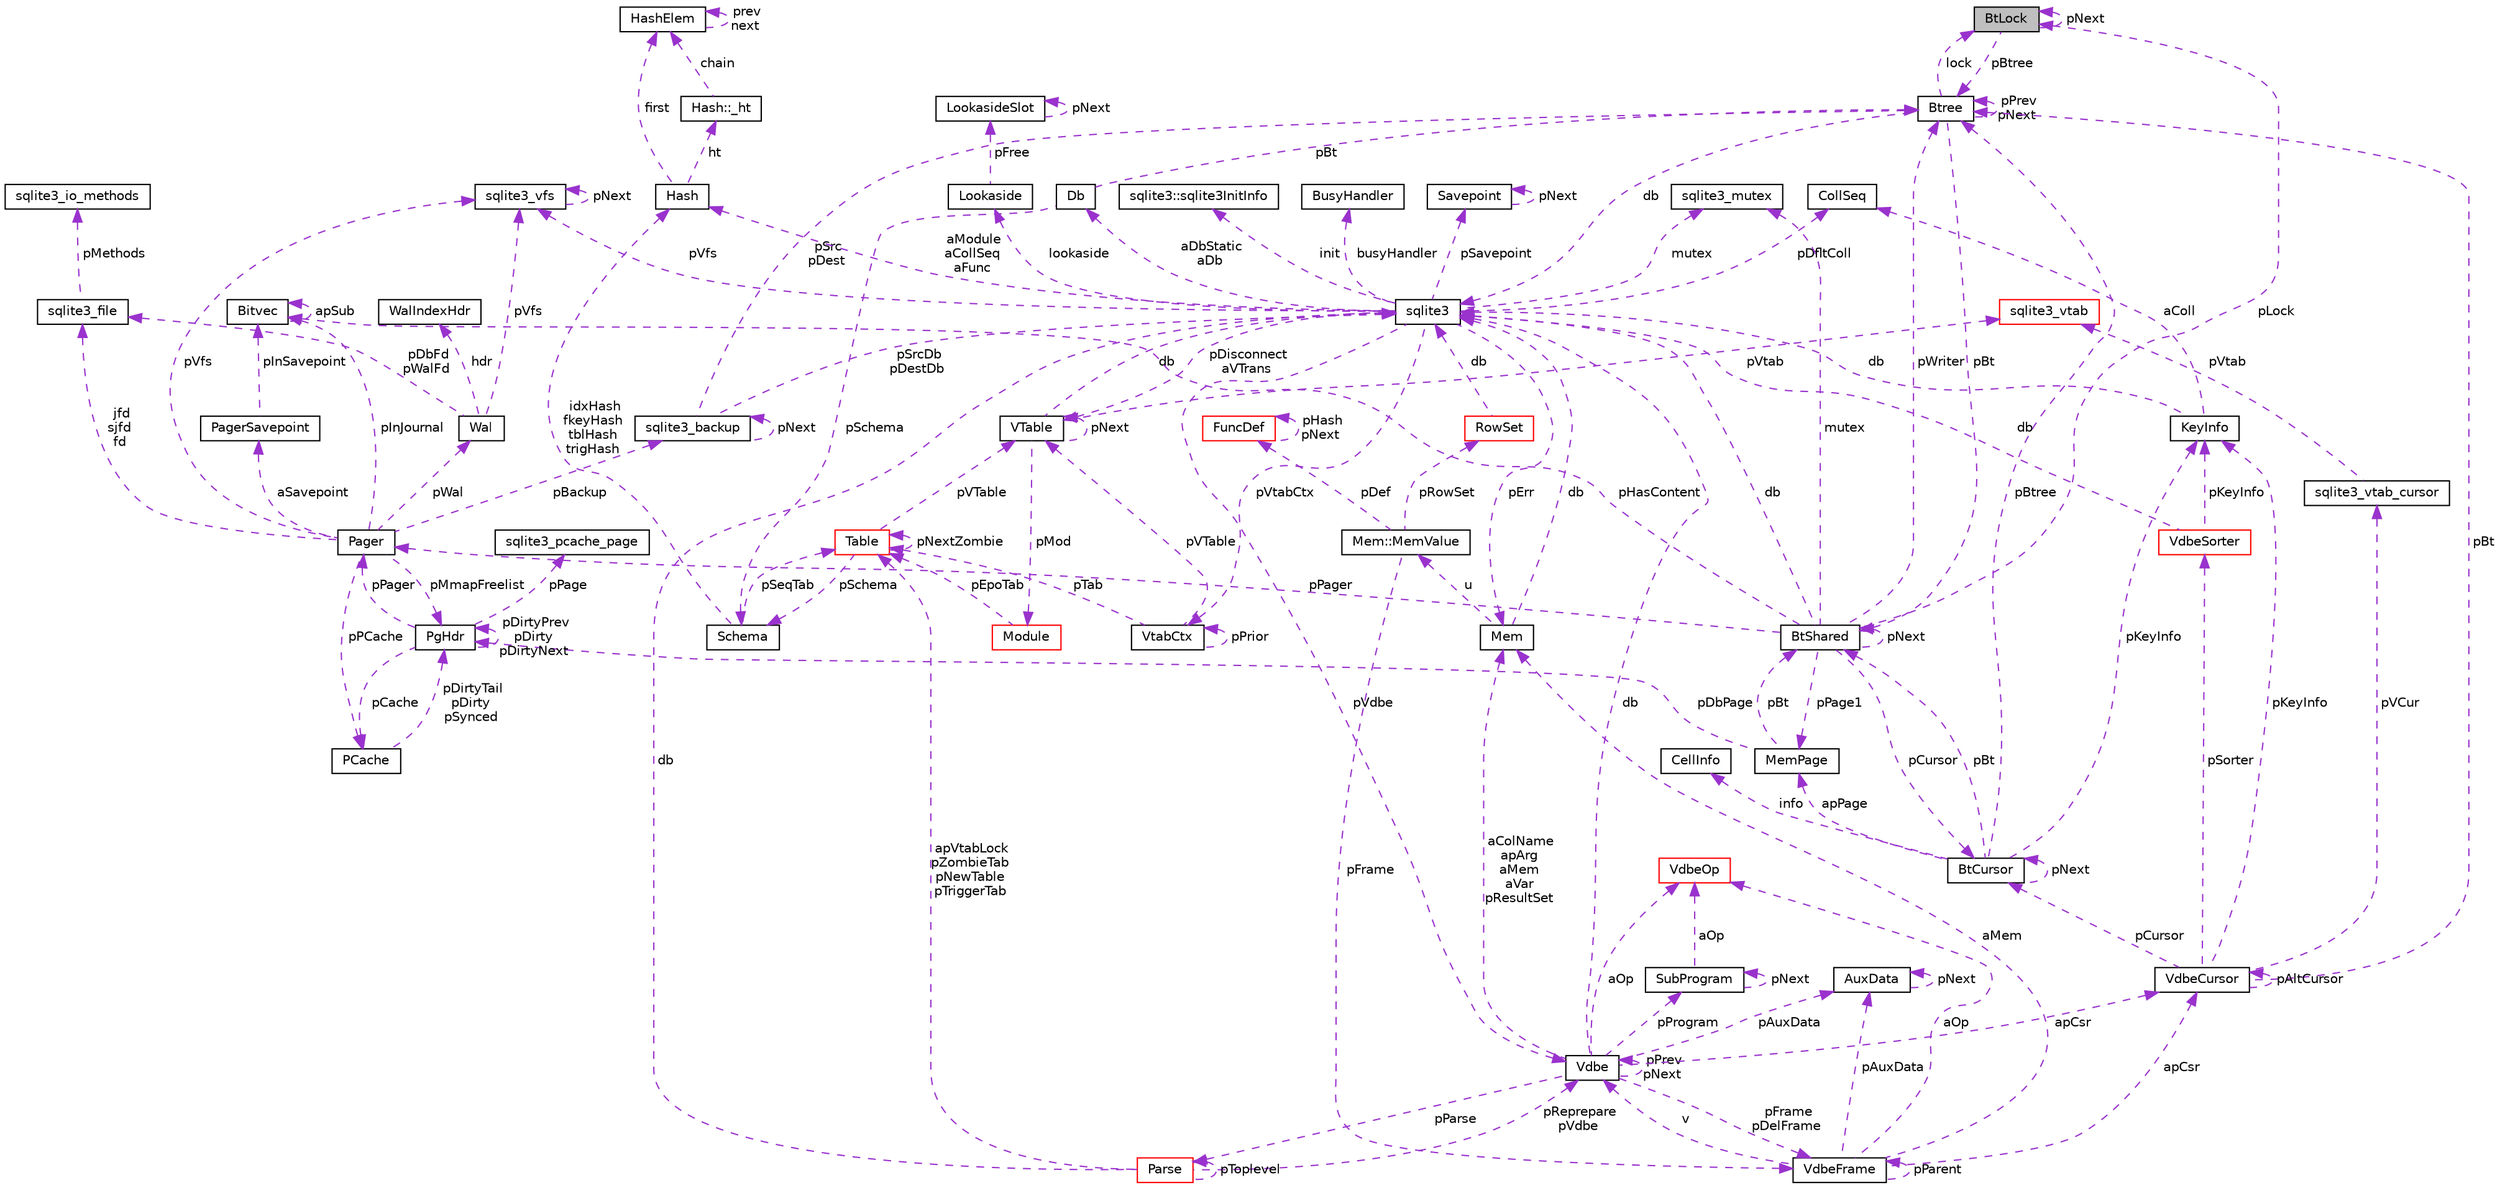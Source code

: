 digraph "BtLock"
{
  edge [fontname="Helvetica",fontsize="10",labelfontname="Helvetica",labelfontsize="10"];
  node [fontname="Helvetica",fontsize="10",shape=record];
  Node1 [label="BtLock",height=0.2,width=0.4,color="black", fillcolor="grey75", style="filled", fontcolor="black"];
  Node1 -> Node1 [dir="back",color="darkorchid3",fontsize="10",style="dashed",label=" pNext" ,fontname="Helvetica"];
  Node2 -> Node1 [dir="back",color="darkorchid3",fontsize="10",style="dashed",label=" pBtree" ,fontname="Helvetica"];
  Node2 [label="Btree",height=0.2,width=0.4,color="black", fillcolor="white", style="filled",URL="$structBtree.html"];
  Node3 -> Node2 [dir="back",color="darkorchid3",fontsize="10",style="dashed",label=" pBt" ,fontname="Helvetica"];
  Node3 [label="BtShared",height=0.2,width=0.4,color="black", fillcolor="white", style="filled",URL="$structBtShared.html"];
  Node4 -> Node3 [dir="back",color="darkorchid3",fontsize="10",style="dashed",label=" pCursor" ,fontname="Helvetica"];
  Node4 [label="BtCursor",height=0.2,width=0.4,color="black", fillcolor="white", style="filled",URL="$structBtCursor.html"];
  Node4 -> Node4 [dir="back",color="darkorchid3",fontsize="10",style="dashed",label=" pNext" ,fontname="Helvetica"];
  Node5 -> Node4 [dir="back",color="darkorchid3",fontsize="10",style="dashed",label=" info" ,fontname="Helvetica"];
  Node5 [label="CellInfo",height=0.2,width=0.4,color="black", fillcolor="white", style="filled",URL="$structCellInfo.html"];
  Node3 -> Node4 [dir="back",color="darkorchid3",fontsize="10",style="dashed",label=" pBt" ,fontname="Helvetica"];
  Node6 -> Node4 [dir="back",color="darkorchid3",fontsize="10",style="dashed",label=" apPage" ,fontname="Helvetica"];
  Node6 [label="MemPage",height=0.2,width=0.4,color="black", fillcolor="white", style="filled",URL="$structMemPage.html"];
  Node3 -> Node6 [dir="back",color="darkorchid3",fontsize="10",style="dashed",label=" pBt" ,fontname="Helvetica"];
  Node7 -> Node6 [dir="back",color="darkorchid3",fontsize="10",style="dashed",label=" pDbPage" ,fontname="Helvetica"];
  Node7 [label="PgHdr",height=0.2,width=0.4,color="black", fillcolor="white", style="filled",URL="$structPgHdr.html"];
  Node8 -> Node7 [dir="back",color="darkorchid3",fontsize="10",style="dashed",label=" pPage" ,fontname="Helvetica"];
  Node8 [label="sqlite3_pcache_page",height=0.2,width=0.4,color="black", fillcolor="white", style="filled",URL="$structsqlite3__pcache__page.html"];
  Node9 -> Node7 [dir="back",color="darkorchid3",fontsize="10",style="dashed",label=" pCache" ,fontname="Helvetica"];
  Node9 [label="PCache",height=0.2,width=0.4,color="black", fillcolor="white", style="filled",URL="$structPCache.html"];
  Node7 -> Node9 [dir="back",color="darkorchid3",fontsize="10",style="dashed",label=" pDirtyTail\npDirty\npSynced" ,fontname="Helvetica"];
  Node7 -> Node7 [dir="back",color="darkorchid3",fontsize="10",style="dashed",label=" pDirtyPrev\npDirty\npDirtyNext" ,fontname="Helvetica"];
  Node10 -> Node7 [dir="back",color="darkorchid3",fontsize="10",style="dashed",label=" pPager" ,fontname="Helvetica"];
  Node10 [label="Pager",height=0.2,width=0.4,color="black", fillcolor="white", style="filled",URL="$structPager.html"];
  Node9 -> Node10 [dir="back",color="darkorchid3",fontsize="10",style="dashed",label=" pPCache" ,fontname="Helvetica"];
  Node11 -> Node10 [dir="back",color="darkorchid3",fontsize="10",style="dashed",label=" pBackup" ,fontname="Helvetica"];
  Node11 [label="sqlite3_backup",height=0.2,width=0.4,color="black", fillcolor="white", style="filled",URL="$structsqlite3__backup.html"];
  Node11 -> Node11 [dir="back",color="darkorchid3",fontsize="10",style="dashed",label=" pNext" ,fontname="Helvetica"];
  Node12 -> Node11 [dir="back",color="darkorchid3",fontsize="10",style="dashed",label=" pSrcDb\npDestDb" ,fontname="Helvetica"];
  Node12 [label="sqlite3",height=0.2,width=0.4,color="black", fillcolor="white", style="filled",URL="$structsqlite3.html"];
  Node13 -> Node12 [dir="back",color="darkorchid3",fontsize="10",style="dashed",label=" pErr" ,fontname="Helvetica"];
  Node13 [label="Mem",height=0.2,width=0.4,color="black", fillcolor="white", style="filled",URL="$structMem.html"];
  Node14 -> Node13 [dir="back",color="darkorchid3",fontsize="10",style="dashed",label=" u" ,fontname="Helvetica"];
  Node14 [label="Mem::MemValue",height=0.2,width=0.4,color="black", fillcolor="white", style="filled",URL="$unionMem_1_1MemValue.html"];
  Node15 -> Node14 [dir="back",color="darkorchid3",fontsize="10",style="dashed",label=" pFrame" ,fontname="Helvetica"];
  Node15 [label="VdbeFrame",height=0.2,width=0.4,color="black", fillcolor="white", style="filled",URL="$structVdbeFrame.html"];
  Node13 -> Node15 [dir="back",color="darkorchid3",fontsize="10",style="dashed",label=" aMem" ,fontname="Helvetica"];
  Node16 -> Node15 [dir="back",color="darkorchid3",fontsize="10",style="dashed",label=" v" ,fontname="Helvetica"];
  Node16 [label="Vdbe",height=0.2,width=0.4,color="black", fillcolor="white", style="filled",URL="$structVdbe.html"];
  Node13 -> Node16 [dir="back",color="darkorchid3",fontsize="10",style="dashed",label=" aColName\napArg\naMem\naVar\npResultSet" ,fontname="Helvetica"];
  Node16 -> Node16 [dir="back",color="darkorchid3",fontsize="10",style="dashed",label=" pPrev\npNext" ,fontname="Helvetica"];
  Node12 -> Node16 [dir="back",color="darkorchid3",fontsize="10",style="dashed",label=" db" ,fontname="Helvetica"];
  Node15 -> Node16 [dir="back",color="darkorchid3",fontsize="10",style="dashed",label=" pFrame\npDelFrame" ,fontname="Helvetica"];
  Node17 -> Node16 [dir="back",color="darkorchid3",fontsize="10",style="dashed",label=" pAuxData" ,fontname="Helvetica"];
  Node17 [label="AuxData",height=0.2,width=0.4,color="black", fillcolor="white", style="filled",URL="$structAuxData.html"];
  Node17 -> Node17 [dir="back",color="darkorchid3",fontsize="10",style="dashed",label=" pNext" ,fontname="Helvetica"];
  Node18 -> Node16 [dir="back",color="darkorchid3",fontsize="10",style="dashed",label=" pProgram" ,fontname="Helvetica"];
  Node18 [label="SubProgram",height=0.2,width=0.4,color="black", fillcolor="white", style="filled",URL="$structSubProgram.html"];
  Node18 -> Node18 [dir="back",color="darkorchid3",fontsize="10",style="dashed",label=" pNext" ,fontname="Helvetica"];
  Node19 -> Node18 [dir="back",color="darkorchid3",fontsize="10",style="dashed",label=" aOp" ,fontname="Helvetica"];
  Node19 [label="VdbeOp",height=0.2,width=0.4,color="red", fillcolor="white", style="filled",URL="$structVdbeOp.html"];
  Node20 -> Node16 [dir="back",color="darkorchid3",fontsize="10",style="dashed",label=" apCsr" ,fontname="Helvetica"];
  Node20 [label="VdbeCursor",height=0.2,width=0.4,color="black", fillcolor="white", style="filled",URL="$structVdbeCursor.html"];
  Node4 -> Node20 [dir="back",color="darkorchid3",fontsize="10",style="dashed",label=" pCursor" ,fontname="Helvetica"];
  Node21 -> Node20 [dir="back",color="darkorchid3",fontsize="10",style="dashed",label=" pVCur" ,fontname="Helvetica"];
  Node21 [label="sqlite3_vtab_cursor",height=0.2,width=0.4,color="black", fillcolor="white", style="filled",URL="$structsqlite3__vtab__cursor.html"];
  Node22 -> Node21 [dir="back",color="darkorchid3",fontsize="10",style="dashed",label=" pVtab" ,fontname="Helvetica"];
  Node22 [label="sqlite3_vtab",height=0.2,width=0.4,color="red", fillcolor="white", style="filled",URL="$structsqlite3__vtab.html"];
  Node20 -> Node20 [dir="back",color="darkorchid3",fontsize="10",style="dashed",label=" pAltCursor" ,fontname="Helvetica"];
  Node23 -> Node20 [dir="back",color="darkorchid3",fontsize="10",style="dashed",label=" pKeyInfo" ,fontname="Helvetica"];
  Node23 [label="KeyInfo",height=0.2,width=0.4,color="black", fillcolor="white", style="filled",URL="$structKeyInfo.html"];
  Node12 -> Node23 [dir="back",color="darkorchid3",fontsize="10",style="dashed",label=" db" ,fontname="Helvetica"];
  Node24 -> Node23 [dir="back",color="darkorchid3",fontsize="10",style="dashed",label=" aColl" ,fontname="Helvetica"];
  Node24 [label="CollSeq",height=0.2,width=0.4,color="black", fillcolor="white", style="filled",URL="$structCollSeq.html"];
  Node2 -> Node20 [dir="back",color="darkorchid3",fontsize="10",style="dashed",label=" pBt" ,fontname="Helvetica"];
  Node25 -> Node20 [dir="back",color="darkorchid3",fontsize="10",style="dashed",label=" pSorter" ,fontname="Helvetica"];
  Node25 [label="VdbeSorter",height=0.2,width=0.4,color="red", fillcolor="white", style="filled",URL="$structVdbeSorter.html"];
  Node12 -> Node25 [dir="back",color="darkorchid3",fontsize="10",style="dashed",label=" db" ,fontname="Helvetica"];
  Node23 -> Node25 [dir="back",color="darkorchid3",fontsize="10",style="dashed",label=" pKeyInfo" ,fontname="Helvetica"];
  Node26 -> Node16 [dir="back",color="darkorchid3",fontsize="10",style="dashed",label=" pParse" ,fontname="Helvetica"];
  Node26 [label="Parse",height=0.2,width=0.4,color="red", fillcolor="white", style="filled",URL="$structParse.html"];
  Node16 -> Node26 [dir="back",color="darkorchid3",fontsize="10",style="dashed",label=" pReprepare\npVdbe" ,fontname="Helvetica"];
  Node12 -> Node26 [dir="back",color="darkorchid3",fontsize="10",style="dashed",label=" db" ,fontname="Helvetica"];
  Node27 -> Node26 [dir="back",color="darkorchid3",fontsize="10",style="dashed",label=" apVtabLock\npZombieTab\npNewTable\npTriggerTab" ,fontname="Helvetica"];
  Node27 [label="Table",height=0.2,width=0.4,color="red", fillcolor="white", style="filled",URL="$structTable.html"];
  Node28 -> Node27 [dir="back",color="darkorchid3",fontsize="10",style="dashed",label=" pSchema" ,fontname="Helvetica"];
  Node28 [label="Schema",height=0.2,width=0.4,color="black", fillcolor="white", style="filled",URL="$structSchema.html"];
  Node27 -> Node28 [dir="back",color="darkorchid3",fontsize="10",style="dashed",label=" pSeqTab" ,fontname="Helvetica"];
  Node29 -> Node28 [dir="back",color="darkorchid3",fontsize="10",style="dashed",label=" idxHash\nfkeyHash\ntblHash\ntrigHash" ,fontname="Helvetica"];
  Node29 [label="Hash",height=0.2,width=0.4,color="black", fillcolor="white", style="filled",URL="$structHash.html"];
  Node30 -> Node29 [dir="back",color="darkorchid3",fontsize="10",style="dashed",label=" ht" ,fontname="Helvetica"];
  Node30 [label="Hash::_ht",height=0.2,width=0.4,color="black", fillcolor="white", style="filled",URL="$structHash_1_1__ht.html"];
  Node31 -> Node30 [dir="back",color="darkorchid3",fontsize="10",style="dashed",label=" chain" ,fontname="Helvetica"];
  Node31 [label="HashElem",height=0.2,width=0.4,color="black", fillcolor="white", style="filled",URL="$structHashElem.html"];
  Node31 -> Node31 [dir="back",color="darkorchid3",fontsize="10",style="dashed",label=" prev\nnext" ,fontname="Helvetica"];
  Node31 -> Node29 [dir="back",color="darkorchid3",fontsize="10",style="dashed",label=" first" ,fontname="Helvetica"];
  Node32 -> Node27 [dir="back",color="darkorchid3",fontsize="10",style="dashed",label=" pVTable" ,fontname="Helvetica"];
  Node32 [label="VTable",height=0.2,width=0.4,color="black", fillcolor="white", style="filled",URL="$structVTable.html"];
  Node12 -> Node32 [dir="back",color="darkorchid3",fontsize="10",style="dashed",label=" db" ,fontname="Helvetica"];
  Node32 -> Node32 [dir="back",color="darkorchid3",fontsize="10",style="dashed",label=" pNext" ,fontname="Helvetica"];
  Node33 -> Node32 [dir="back",color="darkorchid3",fontsize="10",style="dashed",label=" pMod" ,fontname="Helvetica"];
  Node33 [label="Module",height=0.2,width=0.4,color="red", fillcolor="white", style="filled",URL="$structModule.html"];
  Node27 -> Node33 [dir="back",color="darkorchid3",fontsize="10",style="dashed",label=" pEpoTab" ,fontname="Helvetica"];
  Node22 -> Node32 [dir="back",color="darkorchid3",fontsize="10",style="dashed",label=" pVtab" ,fontname="Helvetica"];
  Node27 -> Node27 [dir="back",color="darkorchid3",fontsize="10",style="dashed",label=" pNextZombie" ,fontname="Helvetica"];
  Node26 -> Node26 [dir="back",color="darkorchid3",fontsize="10",style="dashed",label=" pToplevel" ,fontname="Helvetica"];
  Node19 -> Node16 [dir="back",color="darkorchid3",fontsize="10",style="dashed",label=" aOp" ,fontname="Helvetica"];
  Node15 -> Node15 [dir="back",color="darkorchid3",fontsize="10",style="dashed",label=" pParent" ,fontname="Helvetica"];
  Node17 -> Node15 [dir="back",color="darkorchid3",fontsize="10",style="dashed",label=" pAuxData" ,fontname="Helvetica"];
  Node20 -> Node15 [dir="back",color="darkorchid3",fontsize="10",style="dashed",label=" apCsr" ,fontname="Helvetica"];
  Node19 -> Node15 [dir="back",color="darkorchid3",fontsize="10",style="dashed",label=" aOp" ,fontname="Helvetica"];
  Node34 -> Node14 [dir="back",color="darkorchid3",fontsize="10",style="dashed",label=" pRowSet" ,fontname="Helvetica"];
  Node34 [label="RowSet",height=0.2,width=0.4,color="red", fillcolor="white", style="filled",URL="$structRowSet.html"];
  Node12 -> Node34 [dir="back",color="darkorchid3",fontsize="10",style="dashed",label=" db" ,fontname="Helvetica"];
  Node35 -> Node14 [dir="back",color="darkorchid3",fontsize="10",style="dashed",label=" pDef" ,fontname="Helvetica"];
  Node35 [label="FuncDef",height=0.2,width=0.4,color="red", fillcolor="white", style="filled",URL="$structFuncDef.html"];
  Node35 -> Node35 [dir="back",color="darkorchid3",fontsize="10",style="dashed",label=" pHash\npNext" ,fontname="Helvetica"];
  Node12 -> Node13 [dir="back",color="darkorchid3",fontsize="10",style="dashed",label=" db" ,fontname="Helvetica"];
  Node16 -> Node12 [dir="back",color="darkorchid3",fontsize="10",style="dashed",label=" pVdbe" ,fontname="Helvetica"];
  Node36 -> Node12 [dir="back",color="darkorchid3",fontsize="10",style="dashed",label=" pSavepoint" ,fontname="Helvetica"];
  Node36 [label="Savepoint",height=0.2,width=0.4,color="black", fillcolor="white", style="filled",URL="$structSavepoint.html"];
  Node36 -> Node36 [dir="back",color="darkorchid3",fontsize="10",style="dashed",label=" pNext" ,fontname="Helvetica"];
  Node37 -> Node12 [dir="back",color="darkorchid3",fontsize="10",style="dashed",label=" lookaside" ,fontname="Helvetica"];
  Node37 [label="Lookaside",height=0.2,width=0.4,color="black", fillcolor="white", style="filled",URL="$structLookaside.html"];
  Node38 -> Node37 [dir="back",color="darkorchid3",fontsize="10",style="dashed",label=" pFree" ,fontname="Helvetica"];
  Node38 [label="LookasideSlot",height=0.2,width=0.4,color="black", fillcolor="white", style="filled",URL="$structLookasideSlot.html"];
  Node38 -> Node38 [dir="back",color="darkorchid3",fontsize="10",style="dashed",label=" pNext" ,fontname="Helvetica"];
  Node39 -> Node12 [dir="back",color="darkorchid3",fontsize="10",style="dashed",label=" mutex" ,fontname="Helvetica"];
  Node39 [label="sqlite3_mutex",height=0.2,width=0.4,color="black", fillcolor="white", style="filled",URL="$structsqlite3__mutex.html"];
  Node40 -> Node12 [dir="back",color="darkorchid3",fontsize="10",style="dashed",label=" pVfs" ,fontname="Helvetica"];
  Node40 [label="sqlite3_vfs",height=0.2,width=0.4,color="black", fillcolor="white", style="filled",URL="$structsqlite3__vfs.html"];
  Node40 -> Node40 [dir="back",color="darkorchid3",fontsize="10",style="dashed",label=" pNext" ,fontname="Helvetica"];
  Node41 -> Node12 [dir="back",color="darkorchid3",fontsize="10",style="dashed",label=" init" ,fontname="Helvetica"];
  Node41 [label="sqlite3::sqlite3InitInfo",height=0.2,width=0.4,color="black", fillcolor="white", style="filled",URL="$structsqlite3_1_1sqlite3InitInfo.html"];
  Node42 -> Node12 [dir="back",color="darkorchid3",fontsize="10",style="dashed",label=" busyHandler" ,fontname="Helvetica"];
  Node42 [label="BusyHandler",height=0.2,width=0.4,color="black", fillcolor="white", style="filled",URL="$structBusyHandler.html"];
  Node43 -> Node12 [dir="back",color="darkorchid3",fontsize="10",style="dashed",label=" pVtabCtx" ,fontname="Helvetica"];
  Node43 [label="VtabCtx",height=0.2,width=0.4,color="black", fillcolor="white", style="filled",URL="$structVtabCtx.html"];
  Node43 -> Node43 [dir="back",color="darkorchid3",fontsize="10",style="dashed",label=" pPrior" ,fontname="Helvetica"];
  Node32 -> Node43 [dir="back",color="darkorchid3",fontsize="10",style="dashed",label=" pVTable" ,fontname="Helvetica"];
  Node27 -> Node43 [dir="back",color="darkorchid3",fontsize="10",style="dashed",label=" pTab" ,fontname="Helvetica"];
  Node24 -> Node12 [dir="back",color="darkorchid3",fontsize="10",style="dashed",label=" pDfltColl" ,fontname="Helvetica"];
  Node32 -> Node12 [dir="back",color="darkorchid3",fontsize="10",style="dashed",label=" pDisconnect\naVTrans" ,fontname="Helvetica"];
  Node44 -> Node12 [dir="back",color="darkorchid3",fontsize="10",style="dashed",label=" aDbStatic\naDb" ,fontname="Helvetica"];
  Node44 [label="Db",height=0.2,width=0.4,color="black", fillcolor="white", style="filled",URL="$structDb.html"];
  Node28 -> Node44 [dir="back",color="darkorchid3",fontsize="10",style="dashed",label=" pSchema" ,fontname="Helvetica"];
  Node2 -> Node44 [dir="back",color="darkorchid3",fontsize="10",style="dashed",label=" pBt" ,fontname="Helvetica"];
  Node29 -> Node12 [dir="back",color="darkorchid3",fontsize="10",style="dashed",label=" aModule\naCollSeq\naFunc" ,fontname="Helvetica"];
  Node2 -> Node11 [dir="back",color="darkorchid3",fontsize="10",style="dashed",label=" pSrc\npDest" ,fontname="Helvetica"];
  Node45 -> Node10 [dir="back",color="darkorchid3",fontsize="10",style="dashed",label=" pInJournal" ,fontname="Helvetica"];
  Node45 [label="Bitvec",height=0.2,width=0.4,color="black", fillcolor="white", style="filled",URL="$structBitvec.html"];
  Node45 -> Node45 [dir="back",color="darkorchid3",fontsize="10",style="dashed",label=" apSub" ,fontname="Helvetica"];
  Node46 -> Node10 [dir="back",color="darkorchid3",fontsize="10",style="dashed",label=" jfd\nsjfd\nfd" ,fontname="Helvetica"];
  Node46 [label="sqlite3_file",height=0.2,width=0.4,color="black", fillcolor="white", style="filled",URL="$structsqlite3__file.html"];
  Node47 -> Node46 [dir="back",color="darkorchid3",fontsize="10",style="dashed",label=" pMethods" ,fontname="Helvetica"];
  Node47 [label="sqlite3_io_methods",height=0.2,width=0.4,color="black", fillcolor="white", style="filled",URL="$structsqlite3__io__methods.html"];
  Node40 -> Node10 [dir="back",color="darkorchid3",fontsize="10",style="dashed",label=" pVfs" ,fontname="Helvetica"];
  Node7 -> Node10 [dir="back",color="darkorchid3",fontsize="10",style="dashed",label=" pMmapFreelist" ,fontname="Helvetica"];
  Node48 -> Node10 [dir="back",color="darkorchid3",fontsize="10",style="dashed",label=" pWal" ,fontname="Helvetica"];
  Node48 [label="Wal",height=0.2,width=0.4,color="black", fillcolor="white", style="filled",URL="$structWal.html"];
  Node46 -> Node48 [dir="back",color="darkorchid3",fontsize="10",style="dashed",label=" pDbFd\npWalFd" ,fontname="Helvetica"];
  Node40 -> Node48 [dir="back",color="darkorchid3",fontsize="10",style="dashed",label=" pVfs" ,fontname="Helvetica"];
  Node49 -> Node48 [dir="back",color="darkorchid3",fontsize="10",style="dashed",label=" hdr" ,fontname="Helvetica"];
  Node49 [label="WalIndexHdr",height=0.2,width=0.4,color="black", fillcolor="white", style="filled",URL="$structWalIndexHdr.html"];
  Node50 -> Node10 [dir="back",color="darkorchid3",fontsize="10",style="dashed",label=" aSavepoint" ,fontname="Helvetica"];
  Node50 [label="PagerSavepoint",height=0.2,width=0.4,color="black", fillcolor="white", style="filled",URL="$structPagerSavepoint.html"];
  Node45 -> Node50 [dir="back",color="darkorchid3",fontsize="10",style="dashed",label=" pInSavepoint" ,fontname="Helvetica"];
  Node23 -> Node4 [dir="back",color="darkorchid3",fontsize="10",style="dashed",label=" pKeyInfo" ,fontname="Helvetica"];
  Node2 -> Node4 [dir="back",color="darkorchid3",fontsize="10",style="dashed",label=" pBtree" ,fontname="Helvetica"];
  Node3 -> Node3 [dir="back",color="darkorchid3",fontsize="10",style="dashed",label=" pNext" ,fontname="Helvetica"];
  Node12 -> Node3 [dir="back",color="darkorchid3",fontsize="10",style="dashed",label=" db" ,fontname="Helvetica"];
  Node45 -> Node3 [dir="back",color="darkorchid3",fontsize="10",style="dashed",label=" pHasContent" ,fontname="Helvetica"];
  Node39 -> Node3 [dir="back",color="darkorchid3",fontsize="10",style="dashed",label=" mutex" ,fontname="Helvetica"];
  Node1 -> Node3 [dir="back",color="darkorchid3",fontsize="10",style="dashed",label=" pLock" ,fontname="Helvetica"];
  Node6 -> Node3 [dir="back",color="darkorchid3",fontsize="10",style="dashed",label=" pPage1" ,fontname="Helvetica"];
  Node2 -> Node3 [dir="back",color="darkorchid3",fontsize="10",style="dashed",label=" pWriter" ,fontname="Helvetica"];
  Node10 -> Node3 [dir="back",color="darkorchid3",fontsize="10",style="dashed",label=" pPager" ,fontname="Helvetica"];
  Node12 -> Node2 [dir="back",color="darkorchid3",fontsize="10",style="dashed",label=" db" ,fontname="Helvetica"];
  Node1 -> Node2 [dir="back",color="darkorchid3",fontsize="10",style="dashed",label=" lock" ,fontname="Helvetica"];
  Node2 -> Node2 [dir="back",color="darkorchid3",fontsize="10",style="dashed",label=" pPrev\npNext" ,fontname="Helvetica"];
}
